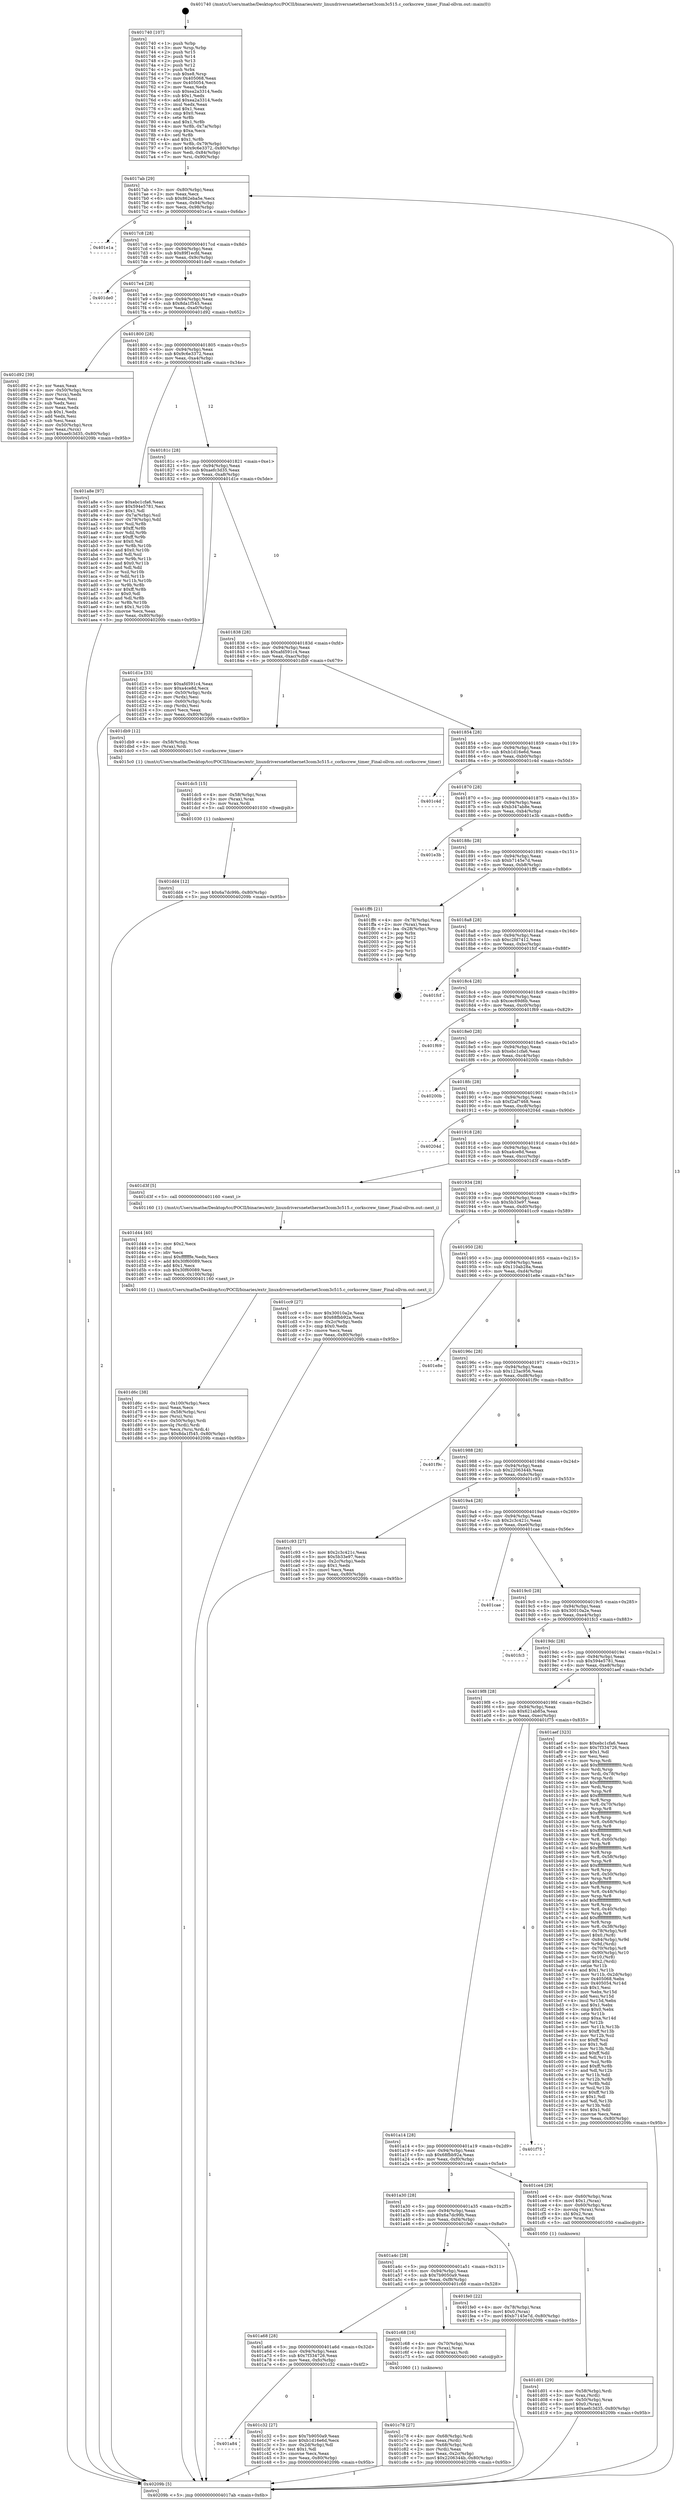 digraph "0x401740" {
  label = "0x401740 (/mnt/c/Users/mathe/Desktop/tcc/POCII/binaries/extr_linuxdriversnetethernet3com3c515.c_corkscrew_timer_Final-ollvm.out::main(0))"
  labelloc = "t"
  node[shape=record]

  Entry [label="",width=0.3,height=0.3,shape=circle,fillcolor=black,style=filled]
  "0x4017ab" [label="{
     0x4017ab [29]\l
     | [instrs]\l
     &nbsp;&nbsp;0x4017ab \<+3\>: mov -0x80(%rbp),%eax\l
     &nbsp;&nbsp;0x4017ae \<+2\>: mov %eax,%ecx\l
     &nbsp;&nbsp;0x4017b0 \<+6\>: sub $0x862eba5e,%ecx\l
     &nbsp;&nbsp;0x4017b6 \<+6\>: mov %eax,-0x94(%rbp)\l
     &nbsp;&nbsp;0x4017bc \<+6\>: mov %ecx,-0x98(%rbp)\l
     &nbsp;&nbsp;0x4017c2 \<+6\>: je 0000000000401e1a \<main+0x6da\>\l
  }"]
  "0x401e1a" [label="{
     0x401e1a\l
  }", style=dashed]
  "0x4017c8" [label="{
     0x4017c8 [28]\l
     | [instrs]\l
     &nbsp;&nbsp;0x4017c8 \<+5\>: jmp 00000000004017cd \<main+0x8d\>\l
     &nbsp;&nbsp;0x4017cd \<+6\>: mov -0x94(%rbp),%eax\l
     &nbsp;&nbsp;0x4017d3 \<+5\>: sub $0x89f1ecfd,%eax\l
     &nbsp;&nbsp;0x4017d8 \<+6\>: mov %eax,-0x9c(%rbp)\l
     &nbsp;&nbsp;0x4017de \<+6\>: je 0000000000401de0 \<main+0x6a0\>\l
  }"]
  Exit [label="",width=0.3,height=0.3,shape=circle,fillcolor=black,style=filled,peripheries=2]
  "0x401de0" [label="{
     0x401de0\l
  }", style=dashed]
  "0x4017e4" [label="{
     0x4017e4 [28]\l
     | [instrs]\l
     &nbsp;&nbsp;0x4017e4 \<+5\>: jmp 00000000004017e9 \<main+0xa9\>\l
     &nbsp;&nbsp;0x4017e9 \<+6\>: mov -0x94(%rbp),%eax\l
     &nbsp;&nbsp;0x4017ef \<+5\>: sub $0x8da1f545,%eax\l
     &nbsp;&nbsp;0x4017f4 \<+6\>: mov %eax,-0xa0(%rbp)\l
     &nbsp;&nbsp;0x4017fa \<+6\>: je 0000000000401d92 \<main+0x652\>\l
  }"]
  "0x401dd4" [label="{
     0x401dd4 [12]\l
     | [instrs]\l
     &nbsp;&nbsp;0x401dd4 \<+7\>: movl $0x6a7dc99b,-0x80(%rbp)\l
     &nbsp;&nbsp;0x401ddb \<+5\>: jmp 000000000040209b \<main+0x95b\>\l
  }"]
  "0x401d92" [label="{
     0x401d92 [39]\l
     | [instrs]\l
     &nbsp;&nbsp;0x401d92 \<+2\>: xor %eax,%eax\l
     &nbsp;&nbsp;0x401d94 \<+4\>: mov -0x50(%rbp),%rcx\l
     &nbsp;&nbsp;0x401d98 \<+2\>: mov (%rcx),%edx\l
     &nbsp;&nbsp;0x401d9a \<+2\>: mov %eax,%esi\l
     &nbsp;&nbsp;0x401d9c \<+2\>: sub %edx,%esi\l
     &nbsp;&nbsp;0x401d9e \<+2\>: mov %eax,%edx\l
     &nbsp;&nbsp;0x401da0 \<+3\>: sub $0x1,%edx\l
     &nbsp;&nbsp;0x401da3 \<+2\>: add %edx,%esi\l
     &nbsp;&nbsp;0x401da5 \<+2\>: sub %esi,%eax\l
     &nbsp;&nbsp;0x401da7 \<+4\>: mov -0x50(%rbp),%rcx\l
     &nbsp;&nbsp;0x401dab \<+2\>: mov %eax,(%rcx)\l
     &nbsp;&nbsp;0x401dad \<+7\>: movl $0xaefc3d35,-0x80(%rbp)\l
     &nbsp;&nbsp;0x401db4 \<+5\>: jmp 000000000040209b \<main+0x95b\>\l
  }"]
  "0x401800" [label="{
     0x401800 [28]\l
     | [instrs]\l
     &nbsp;&nbsp;0x401800 \<+5\>: jmp 0000000000401805 \<main+0xc5\>\l
     &nbsp;&nbsp;0x401805 \<+6\>: mov -0x94(%rbp),%eax\l
     &nbsp;&nbsp;0x40180b \<+5\>: sub $0x9c6e3372,%eax\l
     &nbsp;&nbsp;0x401810 \<+6\>: mov %eax,-0xa4(%rbp)\l
     &nbsp;&nbsp;0x401816 \<+6\>: je 0000000000401a8e \<main+0x34e\>\l
  }"]
  "0x401dc5" [label="{
     0x401dc5 [15]\l
     | [instrs]\l
     &nbsp;&nbsp;0x401dc5 \<+4\>: mov -0x58(%rbp),%rax\l
     &nbsp;&nbsp;0x401dc9 \<+3\>: mov (%rax),%rax\l
     &nbsp;&nbsp;0x401dcc \<+3\>: mov %rax,%rdi\l
     &nbsp;&nbsp;0x401dcf \<+5\>: call 0000000000401030 \<free@plt\>\l
     | [calls]\l
     &nbsp;&nbsp;0x401030 \{1\} (unknown)\l
  }"]
  "0x401a8e" [label="{
     0x401a8e [97]\l
     | [instrs]\l
     &nbsp;&nbsp;0x401a8e \<+5\>: mov $0xebc1cfa6,%eax\l
     &nbsp;&nbsp;0x401a93 \<+5\>: mov $0x594e5781,%ecx\l
     &nbsp;&nbsp;0x401a98 \<+2\>: mov $0x1,%dl\l
     &nbsp;&nbsp;0x401a9a \<+4\>: mov -0x7a(%rbp),%sil\l
     &nbsp;&nbsp;0x401a9e \<+4\>: mov -0x79(%rbp),%dil\l
     &nbsp;&nbsp;0x401aa2 \<+3\>: mov %sil,%r8b\l
     &nbsp;&nbsp;0x401aa5 \<+4\>: xor $0xff,%r8b\l
     &nbsp;&nbsp;0x401aa9 \<+3\>: mov %dil,%r9b\l
     &nbsp;&nbsp;0x401aac \<+4\>: xor $0xff,%r9b\l
     &nbsp;&nbsp;0x401ab0 \<+3\>: xor $0x0,%dl\l
     &nbsp;&nbsp;0x401ab3 \<+3\>: mov %r8b,%r10b\l
     &nbsp;&nbsp;0x401ab6 \<+4\>: and $0x0,%r10b\l
     &nbsp;&nbsp;0x401aba \<+3\>: and %dl,%sil\l
     &nbsp;&nbsp;0x401abd \<+3\>: mov %r9b,%r11b\l
     &nbsp;&nbsp;0x401ac0 \<+4\>: and $0x0,%r11b\l
     &nbsp;&nbsp;0x401ac4 \<+3\>: and %dl,%dil\l
     &nbsp;&nbsp;0x401ac7 \<+3\>: or %sil,%r10b\l
     &nbsp;&nbsp;0x401aca \<+3\>: or %dil,%r11b\l
     &nbsp;&nbsp;0x401acd \<+3\>: xor %r11b,%r10b\l
     &nbsp;&nbsp;0x401ad0 \<+3\>: or %r9b,%r8b\l
     &nbsp;&nbsp;0x401ad3 \<+4\>: xor $0xff,%r8b\l
     &nbsp;&nbsp;0x401ad7 \<+3\>: or $0x0,%dl\l
     &nbsp;&nbsp;0x401ada \<+3\>: and %dl,%r8b\l
     &nbsp;&nbsp;0x401add \<+3\>: or %r8b,%r10b\l
     &nbsp;&nbsp;0x401ae0 \<+4\>: test $0x1,%r10b\l
     &nbsp;&nbsp;0x401ae4 \<+3\>: cmovne %ecx,%eax\l
     &nbsp;&nbsp;0x401ae7 \<+3\>: mov %eax,-0x80(%rbp)\l
     &nbsp;&nbsp;0x401aea \<+5\>: jmp 000000000040209b \<main+0x95b\>\l
  }"]
  "0x40181c" [label="{
     0x40181c [28]\l
     | [instrs]\l
     &nbsp;&nbsp;0x40181c \<+5\>: jmp 0000000000401821 \<main+0xe1\>\l
     &nbsp;&nbsp;0x401821 \<+6\>: mov -0x94(%rbp),%eax\l
     &nbsp;&nbsp;0x401827 \<+5\>: sub $0xaefc3d35,%eax\l
     &nbsp;&nbsp;0x40182c \<+6\>: mov %eax,-0xa8(%rbp)\l
     &nbsp;&nbsp;0x401832 \<+6\>: je 0000000000401d1e \<main+0x5de\>\l
  }"]
  "0x40209b" [label="{
     0x40209b [5]\l
     | [instrs]\l
     &nbsp;&nbsp;0x40209b \<+5\>: jmp 00000000004017ab \<main+0x6b\>\l
  }"]
  "0x401740" [label="{
     0x401740 [107]\l
     | [instrs]\l
     &nbsp;&nbsp;0x401740 \<+1\>: push %rbp\l
     &nbsp;&nbsp;0x401741 \<+3\>: mov %rsp,%rbp\l
     &nbsp;&nbsp;0x401744 \<+2\>: push %r15\l
     &nbsp;&nbsp;0x401746 \<+2\>: push %r14\l
     &nbsp;&nbsp;0x401748 \<+2\>: push %r13\l
     &nbsp;&nbsp;0x40174a \<+2\>: push %r12\l
     &nbsp;&nbsp;0x40174c \<+1\>: push %rbx\l
     &nbsp;&nbsp;0x40174d \<+7\>: sub $0xe8,%rsp\l
     &nbsp;&nbsp;0x401754 \<+7\>: mov 0x405068,%eax\l
     &nbsp;&nbsp;0x40175b \<+7\>: mov 0x405054,%ecx\l
     &nbsp;&nbsp;0x401762 \<+2\>: mov %eax,%edx\l
     &nbsp;&nbsp;0x401764 \<+6\>: sub $0xea2a3314,%edx\l
     &nbsp;&nbsp;0x40176a \<+3\>: sub $0x1,%edx\l
     &nbsp;&nbsp;0x40176d \<+6\>: add $0xea2a3314,%edx\l
     &nbsp;&nbsp;0x401773 \<+3\>: imul %edx,%eax\l
     &nbsp;&nbsp;0x401776 \<+3\>: and $0x1,%eax\l
     &nbsp;&nbsp;0x401779 \<+3\>: cmp $0x0,%eax\l
     &nbsp;&nbsp;0x40177c \<+4\>: sete %r8b\l
     &nbsp;&nbsp;0x401780 \<+4\>: and $0x1,%r8b\l
     &nbsp;&nbsp;0x401784 \<+4\>: mov %r8b,-0x7a(%rbp)\l
     &nbsp;&nbsp;0x401788 \<+3\>: cmp $0xa,%ecx\l
     &nbsp;&nbsp;0x40178b \<+4\>: setl %r8b\l
     &nbsp;&nbsp;0x40178f \<+4\>: and $0x1,%r8b\l
     &nbsp;&nbsp;0x401793 \<+4\>: mov %r8b,-0x79(%rbp)\l
     &nbsp;&nbsp;0x401797 \<+7\>: movl $0x9c6e3372,-0x80(%rbp)\l
     &nbsp;&nbsp;0x40179e \<+6\>: mov %edi,-0x84(%rbp)\l
     &nbsp;&nbsp;0x4017a4 \<+7\>: mov %rsi,-0x90(%rbp)\l
  }"]
  "0x401d6c" [label="{
     0x401d6c [38]\l
     | [instrs]\l
     &nbsp;&nbsp;0x401d6c \<+6\>: mov -0x100(%rbp),%ecx\l
     &nbsp;&nbsp;0x401d72 \<+3\>: imul %eax,%ecx\l
     &nbsp;&nbsp;0x401d75 \<+4\>: mov -0x58(%rbp),%rsi\l
     &nbsp;&nbsp;0x401d79 \<+3\>: mov (%rsi),%rsi\l
     &nbsp;&nbsp;0x401d7c \<+4\>: mov -0x50(%rbp),%rdi\l
     &nbsp;&nbsp;0x401d80 \<+3\>: movslq (%rdi),%rdi\l
     &nbsp;&nbsp;0x401d83 \<+3\>: mov %ecx,(%rsi,%rdi,4)\l
     &nbsp;&nbsp;0x401d86 \<+7\>: movl $0x8da1f545,-0x80(%rbp)\l
     &nbsp;&nbsp;0x401d8d \<+5\>: jmp 000000000040209b \<main+0x95b\>\l
  }"]
  "0x401d1e" [label="{
     0x401d1e [33]\l
     | [instrs]\l
     &nbsp;&nbsp;0x401d1e \<+5\>: mov $0xafd591c4,%eax\l
     &nbsp;&nbsp;0x401d23 \<+5\>: mov $0xa4ce8d,%ecx\l
     &nbsp;&nbsp;0x401d28 \<+4\>: mov -0x50(%rbp),%rdx\l
     &nbsp;&nbsp;0x401d2c \<+2\>: mov (%rdx),%esi\l
     &nbsp;&nbsp;0x401d2e \<+4\>: mov -0x60(%rbp),%rdx\l
     &nbsp;&nbsp;0x401d32 \<+2\>: cmp (%rdx),%esi\l
     &nbsp;&nbsp;0x401d34 \<+3\>: cmovl %ecx,%eax\l
     &nbsp;&nbsp;0x401d37 \<+3\>: mov %eax,-0x80(%rbp)\l
     &nbsp;&nbsp;0x401d3a \<+5\>: jmp 000000000040209b \<main+0x95b\>\l
  }"]
  "0x401838" [label="{
     0x401838 [28]\l
     | [instrs]\l
     &nbsp;&nbsp;0x401838 \<+5\>: jmp 000000000040183d \<main+0xfd\>\l
     &nbsp;&nbsp;0x40183d \<+6\>: mov -0x94(%rbp),%eax\l
     &nbsp;&nbsp;0x401843 \<+5\>: sub $0xafd591c4,%eax\l
     &nbsp;&nbsp;0x401848 \<+6\>: mov %eax,-0xac(%rbp)\l
     &nbsp;&nbsp;0x40184e \<+6\>: je 0000000000401db9 \<main+0x679\>\l
  }"]
  "0x401d44" [label="{
     0x401d44 [40]\l
     | [instrs]\l
     &nbsp;&nbsp;0x401d44 \<+5\>: mov $0x2,%ecx\l
     &nbsp;&nbsp;0x401d49 \<+1\>: cltd\l
     &nbsp;&nbsp;0x401d4a \<+2\>: idiv %ecx\l
     &nbsp;&nbsp;0x401d4c \<+6\>: imul $0xfffffffe,%edx,%ecx\l
     &nbsp;&nbsp;0x401d52 \<+6\>: add $0x30f60089,%ecx\l
     &nbsp;&nbsp;0x401d58 \<+3\>: add $0x1,%ecx\l
     &nbsp;&nbsp;0x401d5b \<+6\>: sub $0x30f60089,%ecx\l
     &nbsp;&nbsp;0x401d61 \<+6\>: mov %ecx,-0x100(%rbp)\l
     &nbsp;&nbsp;0x401d67 \<+5\>: call 0000000000401160 \<next_i\>\l
     | [calls]\l
     &nbsp;&nbsp;0x401160 \{1\} (/mnt/c/Users/mathe/Desktop/tcc/POCII/binaries/extr_linuxdriversnetethernet3com3c515.c_corkscrew_timer_Final-ollvm.out::next_i)\l
  }"]
  "0x401db9" [label="{
     0x401db9 [12]\l
     | [instrs]\l
     &nbsp;&nbsp;0x401db9 \<+4\>: mov -0x58(%rbp),%rax\l
     &nbsp;&nbsp;0x401dbd \<+3\>: mov (%rax),%rdi\l
     &nbsp;&nbsp;0x401dc0 \<+5\>: call 00000000004015c0 \<corkscrew_timer\>\l
     | [calls]\l
     &nbsp;&nbsp;0x4015c0 \{1\} (/mnt/c/Users/mathe/Desktop/tcc/POCII/binaries/extr_linuxdriversnetethernet3com3c515.c_corkscrew_timer_Final-ollvm.out::corkscrew_timer)\l
  }"]
  "0x401854" [label="{
     0x401854 [28]\l
     | [instrs]\l
     &nbsp;&nbsp;0x401854 \<+5\>: jmp 0000000000401859 \<main+0x119\>\l
     &nbsp;&nbsp;0x401859 \<+6\>: mov -0x94(%rbp),%eax\l
     &nbsp;&nbsp;0x40185f \<+5\>: sub $0xb1d16e6d,%eax\l
     &nbsp;&nbsp;0x401864 \<+6\>: mov %eax,-0xb0(%rbp)\l
     &nbsp;&nbsp;0x40186a \<+6\>: je 0000000000401c4d \<main+0x50d\>\l
  }"]
  "0x401d01" [label="{
     0x401d01 [29]\l
     | [instrs]\l
     &nbsp;&nbsp;0x401d01 \<+4\>: mov -0x58(%rbp),%rdi\l
     &nbsp;&nbsp;0x401d05 \<+3\>: mov %rax,(%rdi)\l
     &nbsp;&nbsp;0x401d08 \<+4\>: mov -0x50(%rbp),%rax\l
     &nbsp;&nbsp;0x401d0c \<+6\>: movl $0x0,(%rax)\l
     &nbsp;&nbsp;0x401d12 \<+7\>: movl $0xaefc3d35,-0x80(%rbp)\l
     &nbsp;&nbsp;0x401d19 \<+5\>: jmp 000000000040209b \<main+0x95b\>\l
  }"]
  "0x401c4d" [label="{
     0x401c4d\l
  }", style=dashed]
  "0x401870" [label="{
     0x401870 [28]\l
     | [instrs]\l
     &nbsp;&nbsp;0x401870 \<+5\>: jmp 0000000000401875 \<main+0x135\>\l
     &nbsp;&nbsp;0x401875 \<+6\>: mov -0x94(%rbp),%eax\l
     &nbsp;&nbsp;0x40187b \<+5\>: sub $0xb347ab8e,%eax\l
     &nbsp;&nbsp;0x401880 \<+6\>: mov %eax,-0xb4(%rbp)\l
     &nbsp;&nbsp;0x401886 \<+6\>: je 0000000000401e3b \<main+0x6fb\>\l
  }"]
  "0x401c78" [label="{
     0x401c78 [27]\l
     | [instrs]\l
     &nbsp;&nbsp;0x401c78 \<+4\>: mov -0x68(%rbp),%rdi\l
     &nbsp;&nbsp;0x401c7c \<+2\>: mov %eax,(%rdi)\l
     &nbsp;&nbsp;0x401c7e \<+4\>: mov -0x68(%rbp),%rdi\l
     &nbsp;&nbsp;0x401c82 \<+2\>: mov (%rdi),%eax\l
     &nbsp;&nbsp;0x401c84 \<+3\>: mov %eax,-0x2c(%rbp)\l
     &nbsp;&nbsp;0x401c87 \<+7\>: movl $0x2206344b,-0x80(%rbp)\l
     &nbsp;&nbsp;0x401c8e \<+5\>: jmp 000000000040209b \<main+0x95b\>\l
  }"]
  "0x401e3b" [label="{
     0x401e3b\l
  }", style=dashed]
  "0x40188c" [label="{
     0x40188c [28]\l
     | [instrs]\l
     &nbsp;&nbsp;0x40188c \<+5\>: jmp 0000000000401891 \<main+0x151\>\l
     &nbsp;&nbsp;0x401891 \<+6\>: mov -0x94(%rbp),%eax\l
     &nbsp;&nbsp;0x401897 \<+5\>: sub $0xb7145e7d,%eax\l
     &nbsp;&nbsp;0x40189c \<+6\>: mov %eax,-0xb8(%rbp)\l
     &nbsp;&nbsp;0x4018a2 \<+6\>: je 0000000000401ff6 \<main+0x8b6\>\l
  }"]
  "0x401a84" [label="{
     0x401a84\l
  }", style=dashed]
  "0x401ff6" [label="{
     0x401ff6 [21]\l
     | [instrs]\l
     &nbsp;&nbsp;0x401ff6 \<+4\>: mov -0x78(%rbp),%rax\l
     &nbsp;&nbsp;0x401ffa \<+2\>: mov (%rax),%eax\l
     &nbsp;&nbsp;0x401ffc \<+4\>: lea -0x28(%rbp),%rsp\l
     &nbsp;&nbsp;0x402000 \<+1\>: pop %rbx\l
     &nbsp;&nbsp;0x402001 \<+2\>: pop %r12\l
     &nbsp;&nbsp;0x402003 \<+2\>: pop %r13\l
     &nbsp;&nbsp;0x402005 \<+2\>: pop %r14\l
     &nbsp;&nbsp;0x402007 \<+2\>: pop %r15\l
     &nbsp;&nbsp;0x402009 \<+1\>: pop %rbp\l
     &nbsp;&nbsp;0x40200a \<+1\>: ret\l
  }"]
  "0x4018a8" [label="{
     0x4018a8 [28]\l
     | [instrs]\l
     &nbsp;&nbsp;0x4018a8 \<+5\>: jmp 00000000004018ad \<main+0x16d\>\l
     &nbsp;&nbsp;0x4018ad \<+6\>: mov -0x94(%rbp),%eax\l
     &nbsp;&nbsp;0x4018b3 \<+5\>: sub $0xc2fd7412,%eax\l
     &nbsp;&nbsp;0x4018b8 \<+6\>: mov %eax,-0xbc(%rbp)\l
     &nbsp;&nbsp;0x4018be \<+6\>: je 0000000000401fcf \<main+0x88f\>\l
  }"]
  "0x401c32" [label="{
     0x401c32 [27]\l
     | [instrs]\l
     &nbsp;&nbsp;0x401c32 \<+5\>: mov $0x7b9050a9,%eax\l
     &nbsp;&nbsp;0x401c37 \<+5\>: mov $0xb1d16e6d,%ecx\l
     &nbsp;&nbsp;0x401c3c \<+3\>: mov -0x2d(%rbp),%dl\l
     &nbsp;&nbsp;0x401c3f \<+3\>: test $0x1,%dl\l
     &nbsp;&nbsp;0x401c42 \<+3\>: cmovne %ecx,%eax\l
     &nbsp;&nbsp;0x401c45 \<+3\>: mov %eax,-0x80(%rbp)\l
     &nbsp;&nbsp;0x401c48 \<+5\>: jmp 000000000040209b \<main+0x95b\>\l
  }"]
  "0x401fcf" [label="{
     0x401fcf\l
  }", style=dashed]
  "0x4018c4" [label="{
     0x4018c4 [28]\l
     | [instrs]\l
     &nbsp;&nbsp;0x4018c4 \<+5\>: jmp 00000000004018c9 \<main+0x189\>\l
     &nbsp;&nbsp;0x4018c9 \<+6\>: mov -0x94(%rbp),%eax\l
     &nbsp;&nbsp;0x4018cf \<+5\>: sub $0xcec69d6b,%eax\l
     &nbsp;&nbsp;0x4018d4 \<+6\>: mov %eax,-0xc0(%rbp)\l
     &nbsp;&nbsp;0x4018da \<+6\>: je 0000000000401f69 \<main+0x829\>\l
  }"]
  "0x401a68" [label="{
     0x401a68 [28]\l
     | [instrs]\l
     &nbsp;&nbsp;0x401a68 \<+5\>: jmp 0000000000401a6d \<main+0x32d\>\l
     &nbsp;&nbsp;0x401a6d \<+6\>: mov -0x94(%rbp),%eax\l
     &nbsp;&nbsp;0x401a73 \<+5\>: sub $0x7f334726,%eax\l
     &nbsp;&nbsp;0x401a78 \<+6\>: mov %eax,-0xfc(%rbp)\l
     &nbsp;&nbsp;0x401a7e \<+6\>: je 0000000000401c32 \<main+0x4f2\>\l
  }"]
  "0x401f69" [label="{
     0x401f69\l
  }", style=dashed]
  "0x4018e0" [label="{
     0x4018e0 [28]\l
     | [instrs]\l
     &nbsp;&nbsp;0x4018e0 \<+5\>: jmp 00000000004018e5 \<main+0x1a5\>\l
     &nbsp;&nbsp;0x4018e5 \<+6\>: mov -0x94(%rbp),%eax\l
     &nbsp;&nbsp;0x4018eb \<+5\>: sub $0xebc1cfa6,%eax\l
     &nbsp;&nbsp;0x4018f0 \<+6\>: mov %eax,-0xc4(%rbp)\l
     &nbsp;&nbsp;0x4018f6 \<+6\>: je 000000000040200b \<main+0x8cb\>\l
  }"]
  "0x401c68" [label="{
     0x401c68 [16]\l
     | [instrs]\l
     &nbsp;&nbsp;0x401c68 \<+4\>: mov -0x70(%rbp),%rax\l
     &nbsp;&nbsp;0x401c6c \<+3\>: mov (%rax),%rax\l
     &nbsp;&nbsp;0x401c6f \<+4\>: mov 0x8(%rax),%rdi\l
     &nbsp;&nbsp;0x401c73 \<+5\>: call 0000000000401060 \<atoi@plt\>\l
     | [calls]\l
     &nbsp;&nbsp;0x401060 \{1\} (unknown)\l
  }"]
  "0x40200b" [label="{
     0x40200b\l
  }", style=dashed]
  "0x4018fc" [label="{
     0x4018fc [28]\l
     | [instrs]\l
     &nbsp;&nbsp;0x4018fc \<+5\>: jmp 0000000000401901 \<main+0x1c1\>\l
     &nbsp;&nbsp;0x401901 \<+6\>: mov -0x94(%rbp),%eax\l
     &nbsp;&nbsp;0x401907 \<+5\>: sub $0xf2af7468,%eax\l
     &nbsp;&nbsp;0x40190c \<+6\>: mov %eax,-0xc8(%rbp)\l
     &nbsp;&nbsp;0x401912 \<+6\>: je 000000000040204d \<main+0x90d\>\l
  }"]
  "0x401a4c" [label="{
     0x401a4c [28]\l
     | [instrs]\l
     &nbsp;&nbsp;0x401a4c \<+5\>: jmp 0000000000401a51 \<main+0x311\>\l
     &nbsp;&nbsp;0x401a51 \<+6\>: mov -0x94(%rbp),%eax\l
     &nbsp;&nbsp;0x401a57 \<+5\>: sub $0x7b9050a9,%eax\l
     &nbsp;&nbsp;0x401a5c \<+6\>: mov %eax,-0xf8(%rbp)\l
     &nbsp;&nbsp;0x401a62 \<+6\>: je 0000000000401c68 \<main+0x528\>\l
  }"]
  "0x40204d" [label="{
     0x40204d\l
  }", style=dashed]
  "0x401918" [label="{
     0x401918 [28]\l
     | [instrs]\l
     &nbsp;&nbsp;0x401918 \<+5\>: jmp 000000000040191d \<main+0x1dd\>\l
     &nbsp;&nbsp;0x40191d \<+6\>: mov -0x94(%rbp),%eax\l
     &nbsp;&nbsp;0x401923 \<+5\>: sub $0xa4ce8d,%eax\l
     &nbsp;&nbsp;0x401928 \<+6\>: mov %eax,-0xcc(%rbp)\l
     &nbsp;&nbsp;0x40192e \<+6\>: je 0000000000401d3f \<main+0x5ff\>\l
  }"]
  "0x401fe0" [label="{
     0x401fe0 [22]\l
     | [instrs]\l
     &nbsp;&nbsp;0x401fe0 \<+4\>: mov -0x78(%rbp),%rax\l
     &nbsp;&nbsp;0x401fe4 \<+6\>: movl $0x0,(%rax)\l
     &nbsp;&nbsp;0x401fea \<+7\>: movl $0xb7145e7d,-0x80(%rbp)\l
     &nbsp;&nbsp;0x401ff1 \<+5\>: jmp 000000000040209b \<main+0x95b\>\l
  }"]
  "0x401d3f" [label="{
     0x401d3f [5]\l
     | [instrs]\l
     &nbsp;&nbsp;0x401d3f \<+5\>: call 0000000000401160 \<next_i\>\l
     | [calls]\l
     &nbsp;&nbsp;0x401160 \{1\} (/mnt/c/Users/mathe/Desktop/tcc/POCII/binaries/extr_linuxdriversnetethernet3com3c515.c_corkscrew_timer_Final-ollvm.out::next_i)\l
  }"]
  "0x401934" [label="{
     0x401934 [28]\l
     | [instrs]\l
     &nbsp;&nbsp;0x401934 \<+5\>: jmp 0000000000401939 \<main+0x1f9\>\l
     &nbsp;&nbsp;0x401939 \<+6\>: mov -0x94(%rbp),%eax\l
     &nbsp;&nbsp;0x40193f \<+5\>: sub $0x5b33e97,%eax\l
     &nbsp;&nbsp;0x401944 \<+6\>: mov %eax,-0xd0(%rbp)\l
     &nbsp;&nbsp;0x40194a \<+6\>: je 0000000000401cc9 \<main+0x589\>\l
  }"]
  "0x401a30" [label="{
     0x401a30 [28]\l
     | [instrs]\l
     &nbsp;&nbsp;0x401a30 \<+5\>: jmp 0000000000401a35 \<main+0x2f5\>\l
     &nbsp;&nbsp;0x401a35 \<+6\>: mov -0x94(%rbp),%eax\l
     &nbsp;&nbsp;0x401a3b \<+5\>: sub $0x6a7dc99b,%eax\l
     &nbsp;&nbsp;0x401a40 \<+6\>: mov %eax,-0xf4(%rbp)\l
     &nbsp;&nbsp;0x401a46 \<+6\>: je 0000000000401fe0 \<main+0x8a0\>\l
  }"]
  "0x401cc9" [label="{
     0x401cc9 [27]\l
     | [instrs]\l
     &nbsp;&nbsp;0x401cc9 \<+5\>: mov $0x30010a2e,%eax\l
     &nbsp;&nbsp;0x401cce \<+5\>: mov $0x68fbb92a,%ecx\l
     &nbsp;&nbsp;0x401cd3 \<+3\>: mov -0x2c(%rbp),%edx\l
     &nbsp;&nbsp;0x401cd6 \<+3\>: cmp $0x0,%edx\l
     &nbsp;&nbsp;0x401cd9 \<+3\>: cmove %ecx,%eax\l
     &nbsp;&nbsp;0x401cdc \<+3\>: mov %eax,-0x80(%rbp)\l
     &nbsp;&nbsp;0x401cdf \<+5\>: jmp 000000000040209b \<main+0x95b\>\l
  }"]
  "0x401950" [label="{
     0x401950 [28]\l
     | [instrs]\l
     &nbsp;&nbsp;0x401950 \<+5\>: jmp 0000000000401955 \<main+0x215\>\l
     &nbsp;&nbsp;0x401955 \<+6\>: mov -0x94(%rbp),%eax\l
     &nbsp;&nbsp;0x40195b \<+5\>: sub $0x110ab28a,%eax\l
     &nbsp;&nbsp;0x401960 \<+6\>: mov %eax,-0xd4(%rbp)\l
     &nbsp;&nbsp;0x401966 \<+6\>: je 0000000000401e8e \<main+0x74e\>\l
  }"]
  "0x401ce4" [label="{
     0x401ce4 [29]\l
     | [instrs]\l
     &nbsp;&nbsp;0x401ce4 \<+4\>: mov -0x60(%rbp),%rax\l
     &nbsp;&nbsp;0x401ce8 \<+6\>: movl $0x1,(%rax)\l
     &nbsp;&nbsp;0x401cee \<+4\>: mov -0x60(%rbp),%rax\l
     &nbsp;&nbsp;0x401cf2 \<+3\>: movslq (%rax),%rax\l
     &nbsp;&nbsp;0x401cf5 \<+4\>: shl $0x2,%rax\l
     &nbsp;&nbsp;0x401cf9 \<+3\>: mov %rax,%rdi\l
     &nbsp;&nbsp;0x401cfc \<+5\>: call 0000000000401050 \<malloc@plt\>\l
     | [calls]\l
     &nbsp;&nbsp;0x401050 \{1\} (unknown)\l
  }"]
  "0x401e8e" [label="{
     0x401e8e\l
  }", style=dashed]
  "0x40196c" [label="{
     0x40196c [28]\l
     | [instrs]\l
     &nbsp;&nbsp;0x40196c \<+5\>: jmp 0000000000401971 \<main+0x231\>\l
     &nbsp;&nbsp;0x401971 \<+6\>: mov -0x94(%rbp),%eax\l
     &nbsp;&nbsp;0x401977 \<+5\>: sub $0x123ac956,%eax\l
     &nbsp;&nbsp;0x40197c \<+6\>: mov %eax,-0xd8(%rbp)\l
     &nbsp;&nbsp;0x401982 \<+6\>: je 0000000000401f9c \<main+0x85c\>\l
  }"]
  "0x401a14" [label="{
     0x401a14 [28]\l
     | [instrs]\l
     &nbsp;&nbsp;0x401a14 \<+5\>: jmp 0000000000401a19 \<main+0x2d9\>\l
     &nbsp;&nbsp;0x401a19 \<+6\>: mov -0x94(%rbp),%eax\l
     &nbsp;&nbsp;0x401a1f \<+5\>: sub $0x68fbb92a,%eax\l
     &nbsp;&nbsp;0x401a24 \<+6\>: mov %eax,-0xf0(%rbp)\l
     &nbsp;&nbsp;0x401a2a \<+6\>: je 0000000000401ce4 \<main+0x5a4\>\l
  }"]
  "0x401f9c" [label="{
     0x401f9c\l
  }", style=dashed]
  "0x401988" [label="{
     0x401988 [28]\l
     | [instrs]\l
     &nbsp;&nbsp;0x401988 \<+5\>: jmp 000000000040198d \<main+0x24d\>\l
     &nbsp;&nbsp;0x40198d \<+6\>: mov -0x94(%rbp),%eax\l
     &nbsp;&nbsp;0x401993 \<+5\>: sub $0x2206344b,%eax\l
     &nbsp;&nbsp;0x401998 \<+6\>: mov %eax,-0xdc(%rbp)\l
     &nbsp;&nbsp;0x40199e \<+6\>: je 0000000000401c93 \<main+0x553\>\l
  }"]
  "0x401f75" [label="{
     0x401f75\l
  }", style=dashed]
  "0x401c93" [label="{
     0x401c93 [27]\l
     | [instrs]\l
     &nbsp;&nbsp;0x401c93 \<+5\>: mov $0x2c3c421c,%eax\l
     &nbsp;&nbsp;0x401c98 \<+5\>: mov $0x5b33e97,%ecx\l
     &nbsp;&nbsp;0x401c9d \<+3\>: mov -0x2c(%rbp),%edx\l
     &nbsp;&nbsp;0x401ca0 \<+3\>: cmp $0x1,%edx\l
     &nbsp;&nbsp;0x401ca3 \<+3\>: cmovl %ecx,%eax\l
     &nbsp;&nbsp;0x401ca6 \<+3\>: mov %eax,-0x80(%rbp)\l
     &nbsp;&nbsp;0x401ca9 \<+5\>: jmp 000000000040209b \<main+0x95b\>\l
  }"]
  "0x4019a4" [label="{
     0x4019a4 [28]\l
     | [instrs]\l
     &nbsp;&nbsp;0x4019a4 \<+5\>: jmp 00000000004019a9 \<main+0x269\>\l
     &nbsp;&nbsp;0x4019a9 \<+6\>: mov -0x94(%rbp),%eax\l
     &nbsp;&nbsp;0x4019af \<+5\>: sub $0x2c3c421c,%eax\l
     &nbsp;&nbsp;0x4019b4 \<+6\>: mov %eax,-0xe0(%rbp)\l
     &nbsp;&nbsp;0x4019ba \<+6\>: je 0000000000401cae \<main+0x56e\>\l
  }"]
  "0x4019f8" [label="{
     0x4019f8 [28]\l
     | [instrs]\l
     &nbsp;&nbsp;0x4019f8 \<+5\>: jmp 00000000004019fd \<main+0x2bd\>\l
     &nbsp;&nbsp;0x4019fd \<+6\>: mov -0x94(%rbp),%eax\l
     &nbsp;&nbsp;0x401a03 \<+5\>: sub $0x621ab85a,%eax\l
     &nbsp;&nbsp;0x401a08 \<+6\>: mov %eax,-0xec(%rbp)\l
     &nbsp;&nbsp;0x401a0e \<+6\>: je 0000000000401f75 \<main+0x835\>\l
  }"]
  "0x401cae" [label="{
     0x401cae\l
  }", style=dashed]
  "0x4019c0" [label="{
     0x4019c0 [28]\l
     | [instrs]\l
     &nbsp;&nbsp;0x4019c0 \<+5\>: jmp 00000000004019c5 \<main+0x285\>\l
     &nbsp;&nbsp;0x4019c5 \<+6\>: mov -0x94(%rbp),%eax\l
     &nbsp;&nbsp;0x4019cb \<+5\>: sub $0x30010a2e,%eax\l
     &nbsp;&nbsp;0x4019d0 \<+6\>: mov %eax,-0xe4(%rbp)\l
     &nbsp;&nbsp;0x4019d6 \<+6\>: je 0000000000401fc3 \<main+0x883\>\l
  }"]
  "0x401aef" [label="{
     0x401aef [323]\l
     | [instrs]\l
     &nbsp;&nbsp;0x401aef \<+5\>: mov $0xebc1cfa6,%eax\l
     &nbsp;&nbsp;0x401af4 \<+5\>: mov $0x7f334726,%ecx\l
     &nbsp;&nbsp;0x401af9 \<+2\>: mov $0x1,%dl\l
     &nbsp;&nbsp;0x401afb \<+2\>: xor %esi,%esi\l
     &nbsp;&nbsp;0x401afd \<+3\>: mov %rsp,%rdi\l
     &nbsp;&nbsp;0x401b00 \<+4\>: add $0xfffffffffffffff0,%rdi\l
     &nbsp;&nbsp;0x401b04 \<+3\>: mov %rdi,%rsp\l
     &nbsp;&nbsp;0x401b07 \<+4\>: mov %rdi,-0x78(%rbp)\l
     &nbsp;&nbsp;0x401b0b \<+3\>: mov %rsp,%rdi\l
     &nbsp;&nbsp;0x401b0e \<+4\>: add $0xfffffffffffffff0,%rdi\l
     &nbsp;&nbsp;0x401b12 \<+3\>: mov %rdi,%rsp\l
     &nbsp;&nbsp;0x401b15 \<+3\>: mov %rsp,%r8\l
     &nbsp;&nbsp;0x401b18 \<+4\>: add $0xfffffffffffffff0,%r8\l
     &nbsp;&nbsp;0x401b1c \<+3\>: mov %r8,%rsp\l
     &nbsp;&nbsp;0x401b1f \<+4\>: mov %r8,-0x70(%rbp)\l
     &nbsp;&nbsp;0x401b23 \<+3\>: mov %rsp,%r8\l
     &nbsp;&nbsp;0x401b26 \<+4\>: add $0xfffffffffffffff0,%r8\l
     &nbsp;&nbsp;0x401b2a \<+3\>: mov %r8,%rsp\l
     &nbsp;&nbsp;0x401b2d \<+4\>: mov %r8,-0x68(%rbp)\l
     &nbsp;&nbsp;0x401b31 \<+3\>: mov %rsp,%r8\l
     &nbsp;&nbsp;0x401b34 \<+4\>: add $0xfffffffffffffff0,%r8\l
     &nbsp;&nbsp;0x401b38 \<+3\>: mov %r8,%rsp\l
     &nbsp;&nbsp;0x401b3b \<+4\>: mov %r8,-0x60(%rbp)\l
     &nbsp;&nbsp;0x401b3f \<+3\>: mov %rsp,%r8\l
     &nbsp;&nbsp;0x401b42 \<+4\>: add $0xfffffffffffffff0,%r8\l
     &nbsp;&nbsp;0x401b46 \<+3\>: mov %r8,%rsp\l
     &nbsp;&nbsp;0x401b49 \<+4\>: mov %r8,-0x58(%rbp)\l
     &nbsp;&nbsp;0x401b4d \<+3\>: mov %rsp,%r8\l
     &nbsp;&nbsp;0x401b50 \<+4\>: add $0xfffffffffffffff0,%r8\l
     &nbsp;&nbsp;0x401b54 \<+3\>: mov %r8,%rsp\l
     &nbsp;&nbsp;0x401b57 \<+4\>: mov %r8,-0x50(%rbp)\l
     &nbsp;&nbsp;0x401b5b \<+3\>: mov %rsp,%r8\l
     &nbsp;&nbsp;0x401b5e \<+4\>: add $0xfffffffffffffff0,%r8\l
     &nbsp;&nbsp;0x401b62 \<+3\>: mov %r8,%rsp\l
     &nbsp;&nbsp;0x401b65 \<+4\>: mov %r8,-0x48(%rbp)\l
     &nbsp;&nbsp;0x401b69 \<+3\>: mov %rsp,%r8\l
     &nbsp;&nbsp;0x401b6c \<+4\>: add $0xfffffffffffffff0,%r8\l
     &nbsp;&nbsp;0x401b70 \<+3\>: mov %r8,%rsp\l
     &nbsp;&nbsp;0x401b73 \<+4\>: mov %r8,-0x40(%rbp)\l
     &nbsp;&nbsp;0x401b77 \<+3\>: mov %rsp,%r8\l
     &nbsp;&nbsp;0x401b7a \<+4\>: add $0xfffffffffffffff0,%r8\l
     &nbsp;&nbsp;0x401b7e \<+3\>: mov %r8,%rsp\l
     &nbsp;&nbsp;0x401b81 \<+4\>: mov %r8,-0x38(%rbp)\l
     &nbsp;&nbsp;0x401b85 \<+4\>: mov -0x78(%rbp),%r8\l
     &nbsp;&nbsp;0x401b89 \<+7\>: movl $0x0,(%r8)\l
     &nbsp;&nbsp;0x401b90 \<+7\>: mov -0x84(%rbp),%r9d\l
     &nbsp;&nbsp;0x401b97 \<+3\>: mov %r9d,(%rdi)\l
     &nbsp;&nbsp;0x401b9a \<+4\>: mov -0x70(%rbp),%r8\l
     &nbsp;&nbsp;0x401b9e \<+7\>: mov -0x90(%rbp),%r10\l
     &nbsp;&nbsp;0x401ba5 \<+3\>: mov %r10,(%r8)\l
     &nbsp;&nbsp;0x401ba8 \<+3\>: cmpl $0x2,(%rdi)\l
     &nbsp;&nbsp;0x401bab \<+4\>: setne %r11b\l
     &nbsp;&nbsp;0x401baf \<+4\>: and $0x1,%r11b\l
     &nbsp;&nbsp;0x401bb3 \<+4\>: mov %r11b,-0x2d(%rbp)\l
     &nbsp;&nbsp;0x401bb7 \<+7\>: mov 0x405068,%ebx\l
     &nbsp;&nbsp;0x401bbe \<+8\>: mov 0x405054,%r14d\l
     &nbsp;&nbsp;0x401bc6 \<+3\>: sub $0x1,%esi\l
     &nbsp;&nbsp;0x401bc9 \<+3\>: mov %ebx,%r15d\l
     &nbsp;&nbsp;0x401bcc \<+3\>: add %esi,%r15d\l
     &nbsp;&nbsp;0x401bcf \<+4\>: imul %r15d,%ebx\l
     &nbsp;&nbsp;0x401bd3 \<+3\>: and $0x1,%ebx\l
     &nbsp;&nbsp;0x401bd6 \<+3\>: cmp $0x0,%ebx\l
     &nbsp;&nbsp;0x401bd9 \<+4\>: sete %r11b\l
     &nbsp;&nbsp;0x401bdd \<+4\>: cmp $0xa,%r14d\l
     &nbsp;&nbsp;0x401be1 \<+4\>: setl %r12b\l
     &nbsp;&nbsp;0x401be5 \<+3\>: mov %r11b,%r13b\l
     &nbsp;&nbsp;0x401be8 \<+4\>: xor $0xff,%r13b\l
     &nbsp;&nbsp;0x401bec \<+3\>: mov %r12b,%sil\l
     &nbsp;&nbsp;0x401bef \<+4\>: xor $0xff,%sil\l
     &nbsp;&nbsp;0x401bf3 \<+3\>: xor $0x1,%dl\l
     &nbsp;&nbsp;0x401bf6 \<+3\>: mov %r13b,%dil\l
     &nbsp;&nbsp;0x401bf9 \<+4\>: and $0xff,%dil\l
     &nbsp;&nbsp;0x401bfd \<+3\>: and %dl,%r11b\l
     &nbsp;&nbsp;0x401c00 \<+3\>: mov %sil,%r8b\l
     &nbsp;&nbsp;0x401c03 \<+4\>: and $0xff,%r8b\l
     &nbsp;&nbsp;0x401c07 \<+3\>: and %dl,%r12b\l
     &nbsp;&nbsp;0x401c0a \<+3\>: or %r11b,%dil\l
     &nbsp;&nbsp;0x401c0d \<+3\>: or %r12b,%r8b\l
     &nbsp;&nbsp;0x401c10 \<+3\>: xor %r8b,%dil\l
     &nbsp;&nbsp;0x401c13 \<+3\>: or %sil,%r13b\l
     &nbsp;&nbsp;0x401c16 \<+4\>: xor $0xff,%r13b\l
     &nbsp;&nbsp;0x401c1a \<+3\>: or $0x1,%dl\l
     &nbsp;&nbsp;0x401c1d \<+3\>: and %dl,%r13b\l
     &nbsp;&nbsp;0x401c20 \<+3\>: or %r13b,%dil\l
     &nbsp;&nbsp;0x401c23 \<+4\>: test $0x1,%dil\l
     &nbsp;&nbsp;0x401c27 \<+3\>: cmovne %ecx,%eax\l
     &nbsp;&nbsp;0x401c2a \<+3\>: mov %eax,-0x80(%rbp)\l
     &nbsp;&nbsp;0x401c2d \<+5\>: jmp 000000000040209b \<main+0x95b\>\l
  }"]
  "0x401fc3" [label="{
     0x401fc3\l
  }", style=dashed]
  "0x4019dc" [label="{
     0x4019dc [28]\l
     | [instrs]\l
     &nbsp;&nbsp;0x4019dc \<+5\>: jmp 00000000004019e1 \<main+0x2a1\>\l
     &nbsp;&nbsp;0x4019e1 \<+6\>: mov -0x94(%rbp),%eax\l
     &nbsp;&nbsp;0x4019e7 \<+5\>: sub $0x594e5781,%eax\l
     &nbsp;&nbsp;0x4019ec \<+6\>: mov %eax,-0xe8(%rbp)\l
     &nbsp;&nbsp;0x4019f2 \<+6\>: je 0000000000401aef \<main+0x3af\>\l
  }"]
  Entry -> "0x401740" [label=" 1"]
  "0x4017ab" -> "0x401e1a" [label=" 0"]
  "0x4017ab" -> "0x4017c8" [label=" 14"]
  "0x401ff6" -> Exit [label=" 1"]
  "0x4017c8" -> "0x401de0" [label=" 0"]
  "0x4017c8" -> "0x4017e4" [label=" 14"]
  "0x401fe0" -> "0x40209b" [label=" 1"]
  "0x4017e4" -> "0x401d92" [label=" 1"]
  "0x4017e4" -> "0x401800" [label=" 13"]
  "0x401dd4" -> "0x40209b" [label=" 1"]
  "0x401800" -> "0x401a8e" [label=" 1"]
  "0x401800" -> "0x40181c" [label=" 12"]
  "0x401a8e" -> "0x40209b" [label=" 1"]
  "0x401740" -> "0x4017ab" [label=" 1"]
  "0x40209b" -> "0x4017ab" [label=" 13"]
  "0x401dc5" -> "0x401dd4" [label=" 1"]
  "0x40181c" -> "0x401d1e" [label=" 2"]
  "0x40181c" -> "0x401838" [label=" 10"]
  "0x401db9" -> "0x401dc5" [label=" 1"]
  "0x401838" -> "0x401db9" [label=" 1"]
  "0x401838" -> "0x401854" [label=" 9"]
  "0x401d92" -> "0x40209b" [label=" 1"]
  "0x401854" -> "0x401c4d" [label=" 0"]
  "0x401854" -> "0x401870" [label=" 9"]
  "0x401d6c" -> "0x40209b" [label=" 1"]
  "0x401870" -> "0x401e3b" [label=" 0"]
  "0x401870" -> "0x40188c" [label=" 9"]
  "0x401d44" -> "0x401d6c" [label=" 1"]
  "0x40188c" -> "0x401ff6" [label=" 1"]
  "0x40188c" -> "0x4018a8" [label=" 8"]
  "0x401d3f" -> "0x401d44" [label=" 1"]
  "0x4018a8" -> "0x401fcf" [label=" 0"]
  "0x4018a8" -> "0x4018c4" [label=" 8"]
  "0x401d1e" -> "0x40209b" [label=" 2"]
  "0x4018c4" -> "0x401f69" [label=" 0"]
  "0x4018c4" -> "0x4018e0" [label=" 8"]
  "0x401ce4" -> "0x401d01" [label=" 1"]
  "0x4018e0" -> "0x40200b" [label=" 0"]
  "0x4018e0" -> "0x4018fc" [label=" 8"]
  "0x401cc9" -> "0x40209b" [label=" 1"]
  "0x4018fc" -> "0x40204d" [label=" 0"]
  "0x4018fc" -> "0x401918" [label=" 8"]
  "0x401c78" -> "0x40209b" [label=" 1"]
  "0x401918" -> "0x401d3f" [label=" 1"]
  "0x401918" -> "0x401934" [label=" 7"]
  "0x401c68" -> "0x401c78" [label=" 1"]
  "0x401934" -> "0x401cc9" [label=" 1"]
  "0x401934" -> "0x401950" [label=" 6"]
  "0x401a68" -> "0x401a84" [label=" 0"]
  "0x401950" -> "0x401e8e" [label=" 0"]
  "0x401950" -> "0x40196c" [label=" 6"]
  "0x401a68" -> "0x401c32" [label=" 1"]
  "0x40196c" -> "0x401f9c" [label=" 0"]
  "0x40196c" -> "0x401988" [label=" 6"]
  "0x401a4c" -> "0x401a68" [label=" 1"]
  "0x401988" -> "0x401c93" [label=" 1"]
  "0x401988" -> "0x4019a4" [label=" 5"]
  "0x401a4c" -> "0x401c68" [label=" 1"]
  "0x4019a4" -> "0x401cae" [label=" 0"]
  "0x4019a4" -> "0x4019c0" [label=" 5"]
  "0x401a30" -> "0x401fe0" [label=" 1"]
  "0x4019c0" -> "0x401fc3" [label=" 0"]
  "0x4019c0" -> "0x4019dc" [label=" 5"]
  "0x401c32" -> "0x40209b" [label=" 1"]
  "0x4019dc" -> "0x401aef" [label=" 1"]
  "0x4019dc" -> "0x4019f8" [label=" 4"]
  "0x401a30" -> "0x401a4c" [label=" 2"]
  "0x401aef" -> "0x40209b" [label=" 1"]
  "0x401c93" -> "0x40209b" [label=" 1"]
  "0x4019f8" -> "0x401f75" [label=" 0"]
  "0x4019f8" -> "0x401a14" [label=" 4"]
  "0x401d01" -> "0x40209b" [label=" 1"]
  "0x401a14" -> "0x401ce4" [label=" 1"]
  "0x401a14" -> "0x401a30" [label=" 3"]
}
